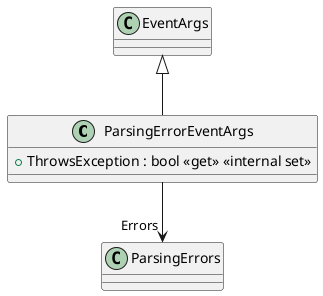 @startuml
class ParsingErrorEventArgs {
    + ThrowsException : bool <<get>> <<internal set>>
}
EventArgs <|-- ParsingErrorEventArgs
ParsingErrorEventArgs --> "Errors" ParsingErrors
@enduml
